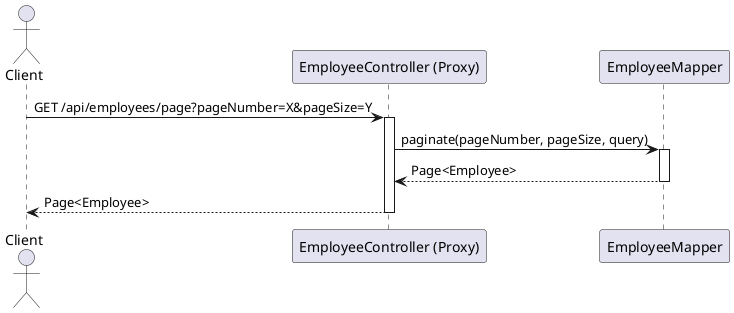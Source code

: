 @startuml
actor Client
participant "EmployeeController (Proxy)" as EmployeeController
participant EmployeeMapper

Client -> EmployeeController: GET /api/employees/page?pageNumber=X&pageSize=Y
activate EmployeeController
EmployeeController -> EmployeeMapper: paginate(pageNumber, pageSize, query)
activate EmployeeMapper
EmployeeMapper --> EmployeeController: Page<Employee>
deactivate EmployeeMapper
EmployeeController --> Client: Page<Employee>
deactivate EmployeeController
@enduml
